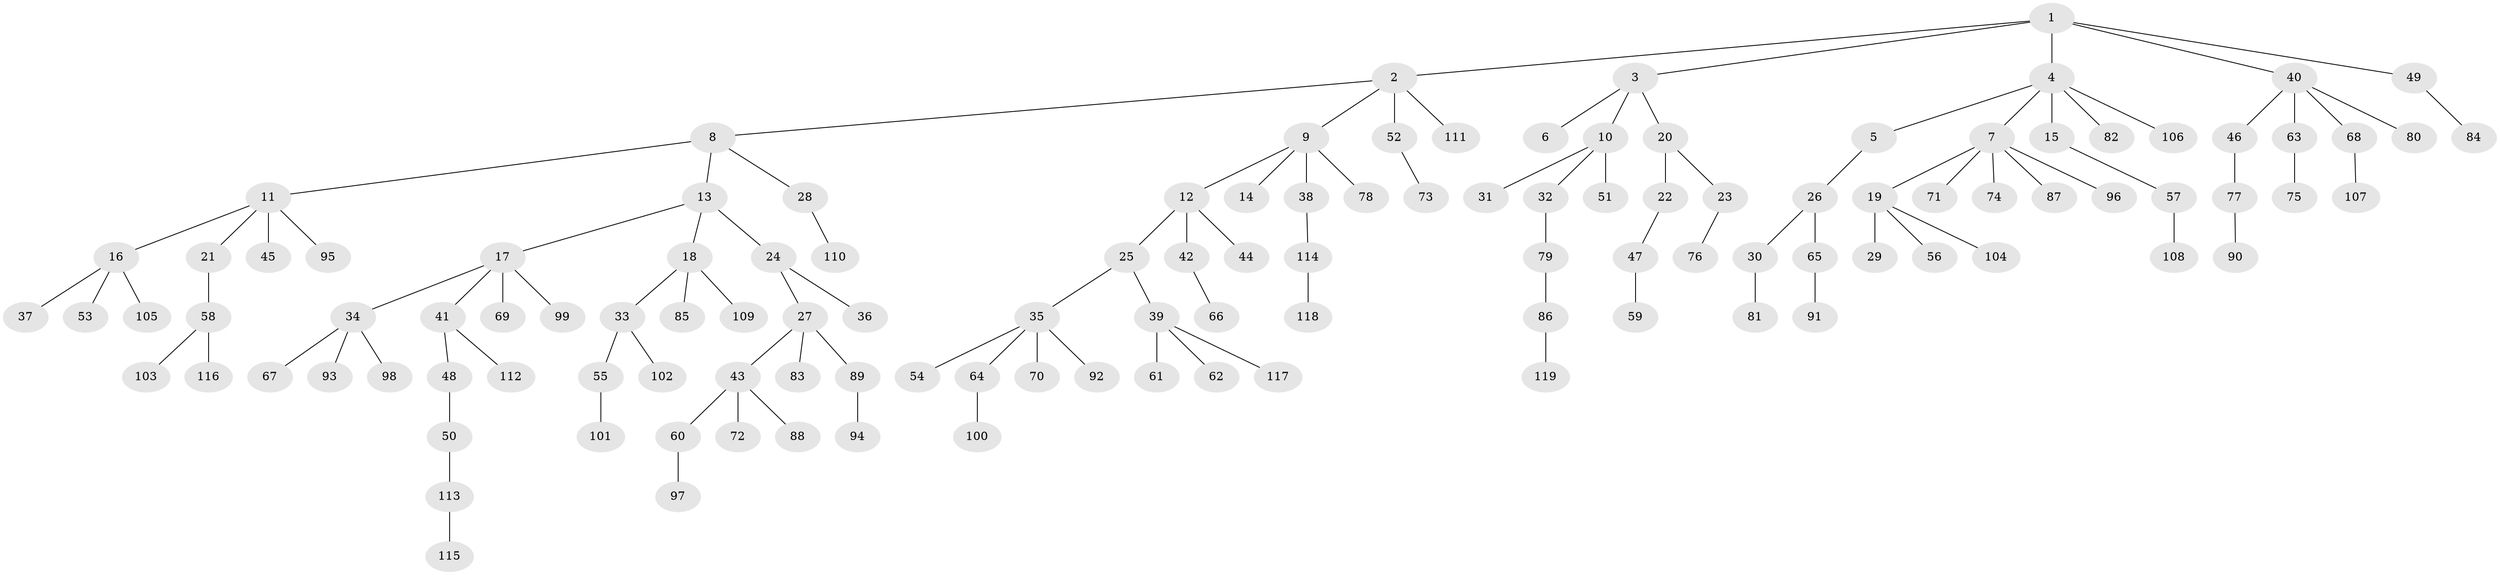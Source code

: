 // coarse degree distribution, {8: 0.01694915254237288, 7: 0.01694915254237288, 9: 0.03389830508474576, 2: 0.23728813559322035, 1: 0.6271186440677966, 5: 0.03389830508474576, 4: 0.03389830508474576}
// Generated by graph-tools (version 1.1) at 2025/19/03/04/25 18:19:11]
// undirected, 119 vertices, 118 edges
graph export_dot {
graph [start="1"]
  node [color=gray90,style=filled];
  1;
  2;
  3;
  4;
  5;
  6;
  7;
  8;
  9;
  10;
  11;
  12;
  13;
  14;
  15;
  16;
  17;
  18;
  19;
  20;
  21;
  22;
  23;
  24;
  25;
  26;
  27;
  28;
  29;
  30;
  31;
  32;
  33;
  34;
  35;
  36;
  37;
  38;
  39;
  40;
  41;
  42;
  43;
  44;
  45;
  46;
  47;
  48;
  49;
  50;
  51;
  52;
  53;
  54;
  55;
  56;
  57;
  58;
  59;
  60;
  61;
  62;
  63;
  64;
  65;
  66;
  67;
  68;
  69;
  70;
  71;
  72;
  73;
  74;
  75;
  76;
  77;
  78;
  79;
  80;
  81;
  82;
  83;
  84;
  85;
  86;
  87;
  88;
  89;
  90;
  91;
  92;
  93;
  94;
  95;
  96;
  97;
  98;
  99;
  100;
  101;
  102;
  103;
  104;
  105;
  106;
  107;
  108;
  109;
  110;
  111;
  112;
  113;
  114;
  115;
  116;
  117;
  118;
  119;
  1 -- 2;
  1 -- 3;
  1 -- 4;
  1 -- 40;
  1 -- 49;
  2 -- 8;
  2 -- 9;
  2 -- 52;
  2 -- 111;
  3 -- 6;
  3 -- 10;
  3 -- 20;
  4 -- 5;
  4 -- 7;
  4 -- 15;
  4 -- 82;
  4 -- 106;
  5 -- 26;
  7 -- 19;
  7 -- 71;
  7 -- 74;
  7 -- 87;
  7 -- 96;
  8 -- 11;
  8 -- 13;
  8 -- 28;
  9 -- 12;
  9 -- 14;
  9 -- 38;
  9 -- 78;
  10 -- 31;
  10 -- 32;
  10 -- 51;
  11 -- 16;
  11 -- 21;
  11 -- 45;
  11 -- 95;
  12 -- 25;
  12 -- 42;
  12 -- 44;
  13 -- 17;
  13 -- 18;
  13 -- 24;
  15 -- 57;
  16 -- 37;
  16 -- 53;
  16 -- 105;
  17 -- 34;
  17 -- 41;
  17 -- 69;
  17 -- 99;
  18 -- 33;
  18 -- 85;
  18 -- 109;
  19 -- 29;
  19 -- 56;
  19 -- 104;
  20 -- 22;
  20 -- 23;
  21 -- 58;
  22 -- 47;
  23 -- 76;
  24 -- 27;
  24 -- 36;
  25 -- 35;
  25 -- 39;
  26 -- 30;
  26 -- 65;
  27 -- 43;
  27 -- 83;
  27 -- 89;
  28 -- 110;
  30 -- 81;
  32 -- 79;
  33 -- 55;
  33 -- 102;
  34 -- 67;
  34 -- 93;
  34 -- 98;
  35 -- 54;
  35 -- 64;
  35 -- 70;
  35 -- 92;
  38 -- 114;
  39 -- 61;
  39 -- 62;
  39 -- 117;
  40 -- 46;
  40 -- 63;
  40 -- 68;
  40 -- 80;
  41 -- 48;
  41 -- 112;
  42 -- 66;
  43 -- 60;
  43 -- 72;
  43 -- 88;
  46 -- 77;
  47 -- 59;
  48 -- 50;
  49 -- 84;
  50 -- 113;
  52 -- 73;
  55 -- 101;
  57 -- 108;
  58 -- 103;
  58 -- 116;
  60 -- 97;
  63 -- 75;
  64 -- 100;
  65 -- 91;
  68 -- 107;
  77 -- 90;
  79 -- 86;
  86 -- 119;
  89 -- 94;
  113 -- 115;
  114 -- 118;
}
